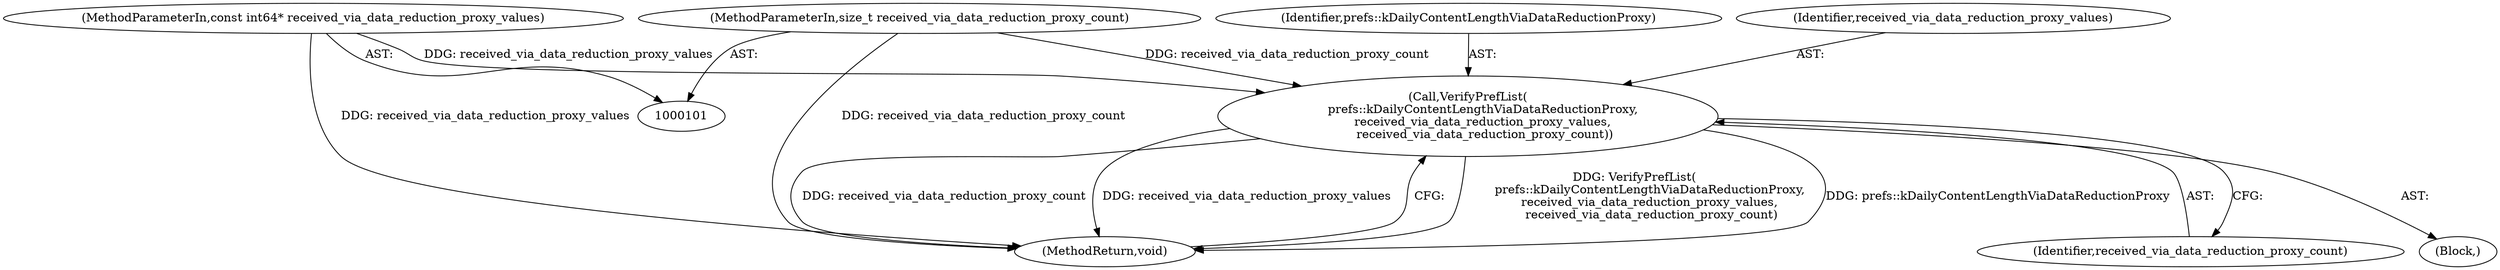digraph "0_Chrome_828eab2216a765dea92575c290421c115b8ad028_9@pointer" {
"1000135" [label="(Call,VerifyPrefList(\n        prefs::kDailyContentLengthViaDataReductionProxy,\n        received_via_data_reduction_proxy_values,\n         received_via_data_reduction_proxy_count))"];
"1000112" [label="(MethodParameterIn,const int64* received_via_data_reduction_proxy_values)"];
"1000113" [label="(MethodParameterIn,size_t received_via_data_reduction_proxy_count)"];
"1000114" [label="(Block,)"];
"1000112" [label="(MethodParameterIn,const int64* received_via_data_reduction_proxy_values)"];
"1000136" [label="(Identifier,prefs::kDailyContentLengthViaDataReductionProxy)"];
"1000135" [label="(Call,VerifyPrefList(\n        prefs::kDailyContentLengthViaDataReductionProxy,\n        received_via_data_reduction_proxy_values,\n         received_via_data_reduction_proxy_count))"];
"1000113" [label="(MethodParameterIn,size_t received_via_data_reduction_proxy_count)"];
"1000137" [label="(Identifier,received_via_data_reduction_proxy_values)"];
"1000138" [label="(Identifier,received_via_data_reduction_proxy_count)"];
"1000139" [label="(MethodReturn,void)"];
"1000135" -> "1000114"  [label="AST: "];
"1000135" -> "1000138"  [label="CFG: "];
"1000136" -> "1000135"  [label="AST: "];
"1000137" -> "1000135"  [label="AST: "];
"1000138" -> "1000135"  [label="AST: "];
"1000139" -> "1000135"  [label="CFG: "];
"1000135" -> "1000139"  [label="DDG: VerifyPrefList(\n        prefs::kDailyContentLengthViaDataReductionProxy,\n        received_via_data_reduction_proxy_values,\n         received_via_data_reduction_proxy_count)"];
"1000135" -> "1000139"  [label="DDG: prefs::kDailyContentLengthViaDataReductionProxy"];
"1000135" -> "1000139"  [label="DDG: received_via_data_reduction_proxy_count"];
"1000135" -> "1000139"  [label="DDG: received_via_data_reduction_proxy_values"];
"1000112" -> "1000135"  [label="DDG: received_via_data_reduction_proxy_values"];
"1000113" -> "1000135"  [label="DDG: received_via_data_reduction_proxy_count"];
"1000112" -> "1000101"  [label="AST: "];
"1000112" -> "1000139"  [label="DDG: received_via_data_reduction_proxy_values"];
"1000113" -> "1000101"  [label="AST: "];
"1000113" -> "1000139"  [label="DDG: received_via_data_reduction_proxy_count"];
}
